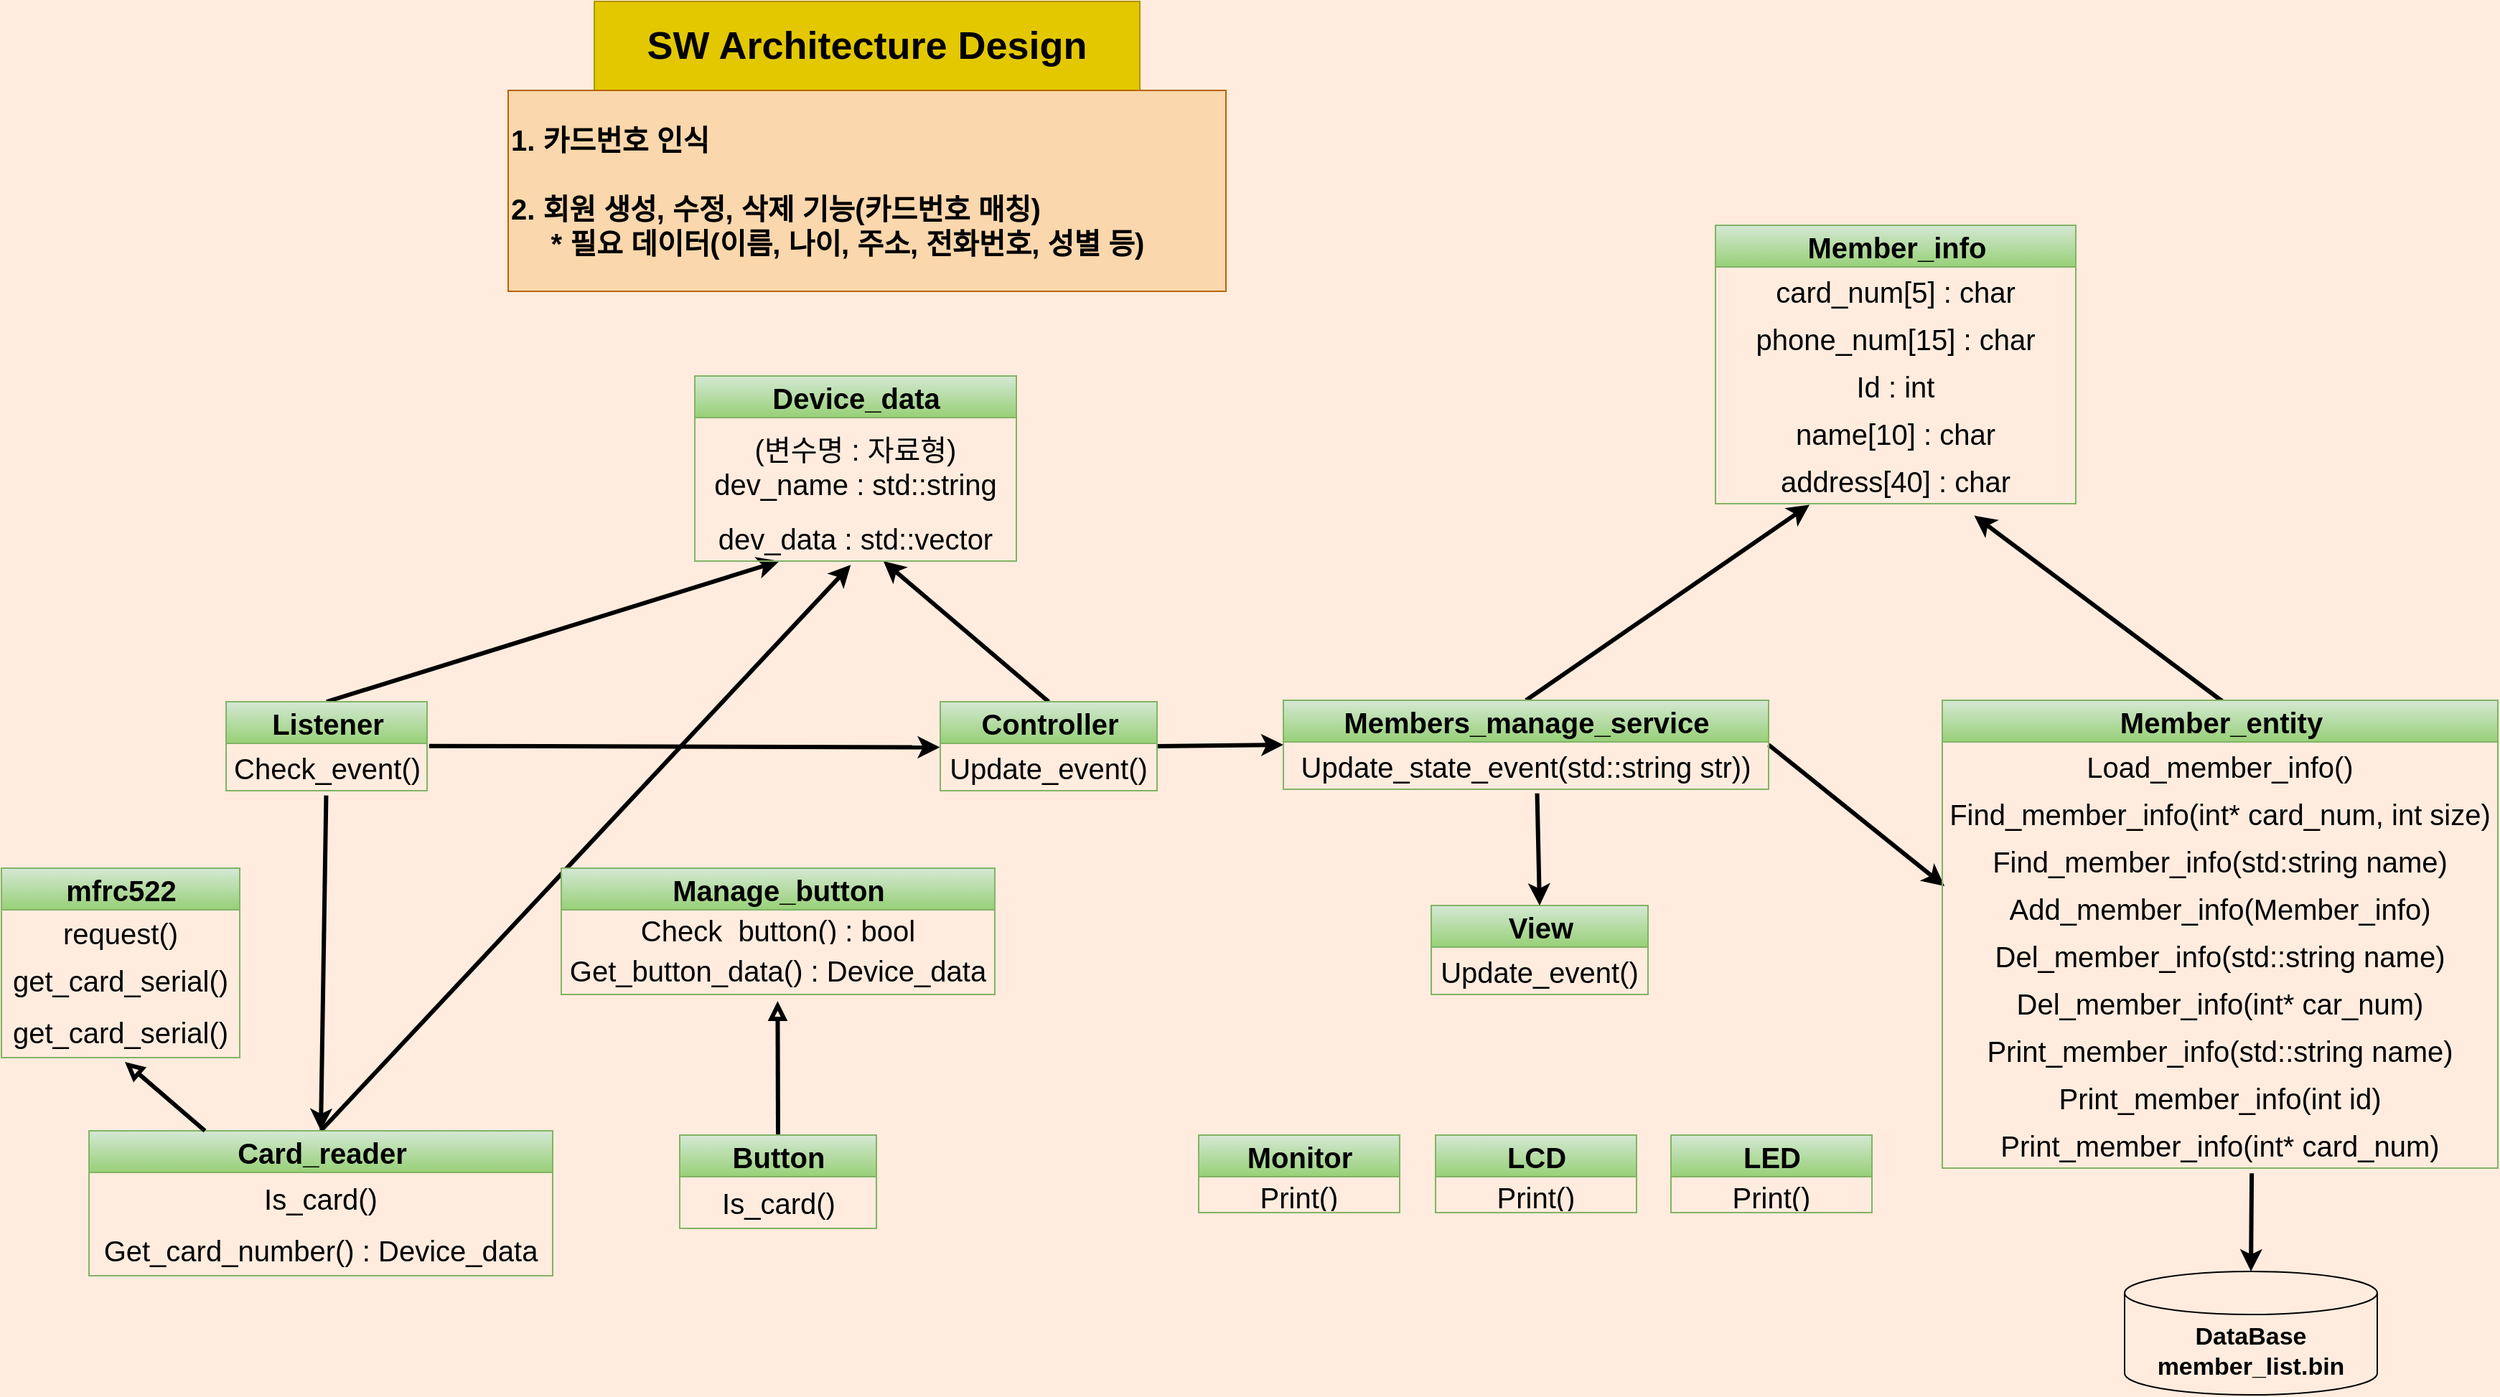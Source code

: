 <mxfile>
    <diagram id="uc_P3f4DxVGDnvg-8Ux_" name="페이지-1">
        <mxGraphModel dx="3650" dy="944" grid="0" gridSize="10" guides="1" tooltips="1" connect="1" arrows="1" fold="1" page="1" pageScale="1" pageWidth="827" pageHeight="1169" background="#FFECDE" math="0" shadow="0">
            <root>
                <mxCell id="0"/>
                <mxCell id="1" parent="0"/>
                <mxCell id="8" style="edgeStyle=none;html=1;exitX=1.01;exitY=0.055;exitDx=0;exitDy=0;entryX=-0.002;entryY=0.084;entryDx=0;entryDy=0;strokeColor=#000000;strokeWidth=3;entryPerimeter=0;exitPerimeter=0;" parent="1" source="24" target="35" edge="1">
                    <mxGeometry relative="1" as="geometry">
                        <mxPoint x="-1048" y="523" as="sourcePoint"/>
                        <mxPoint x="-1048" y="453" as="targetPoint"/>
                    </mxGeometry>
                </mxCell>
                <mxCell id="9" value="&lt;font color=&quot;#000000&quot; size=&quot;1&quot;&gt;&lt;b style=&quot;font-size: 27px&quot;&gt;SW Architecture Design&lt;/b&gt;&lt;/font&gt;" style="whiteSpace=wrap;html=1;fillColor=#e3c800;fontColor=#000000;strokeColor=#B09500;" parent="1" vertex="1">
                    <mxGeometry x="-1069" y="38" width="380" height="62" as="geometry"/>
                </mxCell>
                <mxCell id="10" value="&lt;div&gt;&lt;b style=&quot;font-size: 20px ; color: rgb(0 , 0 , 0)&quot;&gt;1. 카드번호 인식&lt;/b&gt;&lt;/div&gt;&lt;div&gt;&lt;b style=&quot;font-size: 20px ; color: rgb(0 , 0 , 0)&quot;&gt;&lt;br&gt;&lt;/b&gt;&lt;/div&gt;&lt;font color=&quot;#000000&quot; style=&quot;font-size: 20px&quot;&gt;&lt;div&gt;&lt;b&gt;2. 회원 생성, 수정, 삭제 기능(카드번호 매칭)&lt;/b&gt;&lt;/div&gt;&lt;/font&gt;&lt;b style=&quot;color: rgb(0 , 0 , 0) ; font-size: 20px&quot;&gt;&amp;nbsp; &amp;nbsp; &amp;nbsp;* 필요 데이터(이름, 나이, 주소, 전화번호, 성별 등)&lt;/b&gt;&lt;font color=&quot;#000000&quot; style=&quot;font-size: 20px&quot;&gt;&lt;b&gt;&lt;br&gt;&lt;/b&gt;&lt;/font&gt;" style="whiteSpace=wrap;html=1;fillColor=#fad7ac;strokeColor=#b46504;align=left;" parent="1" vertex="1">
                    <mxGeometry x="-1129" y="100" width="500" height="140" as="geometry"/>
                </mxCell>
                <mxCell id="40" style="edgeStyle=none;rounded=0;html=1;exitX=0.5;exitY=0;exitDx=0;exitDy=0;fontSize=20;fontColor=#000000;strokeColor=#000000;strokeWidth=3;" parent="1" source="23" target="39" edge="1">
                    <mxGeometry relative="1" as="geometry"/>
                </mxCell>
                <mxCell id="23" value="&lt;font color=&quot;#000000&quot;&gt;Listener&lt;/font&gt;" style="swimlane;fontStyle=1;align=center;verticalAlign=middle;childLayout=stackLayout;horizontal=1;startSize=29;horizontalStack=0;resizeParent=1;resizeParentMax=0;resizeLast=0;collapsible=0;marginBottom=0;html=1;fontSize=20;fillColor=#d5e8d4;strokeColor=#82b366;gradientColor=#97d077;" parent="1" vertex="1">
                    <mxGeometry x="-1325.5" y="526" width="140" height="62" as="geometry"/>
                </mxCell>
                <mxCell id="24" value="Check_event()" style="text;html=1;strokeColor=none;fillColor=none;align=center;verticalAlign=middle;spacingLeft=4;spacingRight=4;overflow=hidden;rotatable=0;points=[[0,0.5],[1,0.5]];portConstraint=eastwest;fontSize=20;fontColor=#000000;" parent="23" vertex="1">
                    <mxGeometry y="29" width="140" height="33" as="geometry"/>
                </mxCell>
                <mxCell id="26" value="&lt;font color=&quot;#000000&quot;&gt;Monitor&lt;/font&gt;" style="swimlane;fontStyle=1;align=center;verticalAlign=middle;childLayout=stackLayout;horizontal=1;startSize=29;horizontalStack=0;resizeParent=1;resizeParentMax=0;resizeLast=0;collapsible=0;marginBottom=0;html=1;fontSize=20;fillColor=#d5e8d4;gradientColor=#97d077;strokeColor=#82b366;" parent="1" vertex="1">
                    <mxGeometry x="-648" y="828" width="140" height="54" as="geometry"/>
                </mxCell>
                <mxCell id="27" value="Print()" style="text;html=1;strokeColor=none;fillColor=none;align=center;verticalAlign=middle;spacingLeft=4;spacingRight=4;overflow=hidden;rotatable=0;points=[[0,0.5],[1,0.5]];portConstraint=eastwest;fontSize=20;fontColor=#000000;" parent="26" vertex="1">
                    <mxGeometry y="29" width="140" height="25" as="geometry"/>
                </mxCell>
                <mxCell id="33" style="edgeStyle=none;rounded=0;html=1;fontSize=20;fontColor=#000000;strokeColor=#000000;strokeWidth=3;entryX=0.5;entryY=0;entryDx=0;entryDy=0;exitX=0.498;exitY=1.1;exitDx=0;exitDy=0;exitPerimeter=0;" parent="1" source="24" edge="1" target="28">
                    <mxGeometry relative="1" as="geometry">
                        <mxPoint x="-1048" y="585" as="sourcePoint"/>
                        <mxPoint x="-1255.5" y="718" as="targetPoint"/>
                    </mxGeometry>
                </mxCell>
                <mxCell id="42" style="edgeStyle=none;rounded=0;html=1;exitX=0.5;exitY=0;exitDx=0;exitDy=0;entryX=0.485;entryY=1.081;entryDx=0;entryDy=0;entryPerimeter=0;fontSize=20;fontColor=#000000;strokeColor=#000000;strokeWidth=3;" parent="1" target="39" edge="1" source="28">
                    <mxGeometry relative="1" as="geometry">
                        <mxPoint x="-1174.75" y="718" as="sourcePoint"/>
                    </mxGeometry>
                </mxCell>
                <mxCell id="28" value="&lt;font color=&quot;#000000&quot;&gt;Card_reader&lt;/font&gt;" style="swimlane;fontStyle=1;align=center;verticalAlign=middle;childLayout=stackLayout;horizontal=1;startSize=29;horizontalStack=0;resizeParent=1;resizeParentMax=0;resizeLast=0;collapsible=0;marginBottom=0;html=1;fontSize=20;fillColor=#d5e8d4;gradientColor=#97d077;strokeColor=#82b366;" parent="1" vertex="1">
                    <mxGeometry x="-1421" y="825" width="323" height="101" as="geometry"/>
                </mxCell>
                <mxCell id="30" value="Is_card()" style="text;html=1;strokeColor=none;fillColor=none;align=center;verticalAlign=middle;spacingLeft=4;spacingRight=4;overflow=hidden;rotatable=0;points=[[0,0.5],[1,0.5]];portConstraint=eastwest;fontSize=20;fontColor=#000000;" parent="28" vertex="1">
                    <mxGeometry y="29" width="323" height="36" as="geometry"/>
                </mxCell>
                <mxCell id="51" value="Get_card_number() : Device_data" style="text;html=1;strokeColor=none;fillColor=none;align=center;verticalAlign=middle;spacingLeft=4;spacingRight=4;overflow=hidden;rotatable=0;points=[[0,0.5],[1,0.5]];portConstraint=eastwest;fontSize=20;fontColor=#000000;" parent="28" vertex="1">
                    <mxGeometry y="65" width="323" height="36" as="geometry"/>
                </mxCell>
                <mxCell id="41" style="edgeStyle=none;rounded=0;html=1;exitX=0.5;exitY=0;exitDx=0;exitDy=0;fontSize=20;fontColor=#000000;strokeColor=#000000;strokeWidth=3;" parent="1" source="34" target="39" edge="1">
                    <mxGeometry relative="1" as="geometry"/>
                </mxCell>
                <mxCell id="53" style="edgeStyle=none;html=1;entryX=0.5;entryY=0;entryDx=0;entryDy=0;entryPerimeter=0;fontSize=17;fontColor=#000000;strokeColor=#000000;strokeWidth=3;exitX=0.557;exitY=1.11;exitDx=0;exitDy=0;exitPerimeter=0;" parent="1" source="82" target="52" edge="1">
                    <mxGeometry relative="1" as="geometry">
                        <mxPoint x="-328" y="652" as="sourcePoint"/>
                    </mxGeometry>
                </mxCell>
                <mxCell id="73" style="edgeStyle=none;html=1;exitX=1;exitY=0.5;exitDx=0;exitDy=0;entryX=0;entryY=0.5;entryDx=0;entryDy=0;strokeColor=#000000;strokeWidth=3;" parent="1" source="34" target="54" edge="1">
                    <mxGeometry relative="1" as="geometry"/>
                </mxCell>
                <mxCell id="34" value="&lt;font color=&quot;#000000&quot;&gt;Controller&lt;/font&gt;" style="swimlane;fontStyle=1;align=center;verticalAlign=middle;childLayout=stackLayout;horizontal=1;startSize=29;horizontalStack=0;resizeParent=1;resizeParentMax=0;resizeLast=0;collapsible=0;marginBottom=0;html=1;fontSize=20;fillColor=#d5e8d4;strokeColor=#82b366;gradientColor=#97d077;" parent="1" vertex="1">
                    <mxGeometry x="-828" y="526" width="151" height="62" as="geometry"/>
                </mxCell>
                <mxCell id="35" value="Update_event()" style="text;html=1;strokeColor=none;fillColor=none;align=center;verticalAlign=middle;spacingLeft=4;spacingRight=4;overflow=hidden;rotatable=0;points=[[0,0.5],[1,0.5]];portConstraint=eastwest;fontSize=20;fontColor=#000000;" parent="34" vertex="1">
                    <mxGeometry y="29" width="151" height="33" as="geometry"/>
                </mxCell>
                <mxCell id="37" value="&lt;font color=&quot;#000000&quot;&gt;Device_data&lt;/font&gt;" style="swimlane;fontStyle=1;align=center;verticalAlign=middle;childLayout=stackLayout;horizontal=1;startSize=29;horizontalStack=0;resizeParent=1;resizeParentMax=0;resizeLast=0;collapsible=0;marginBottom=0;html=1;fontSize=20;fillColor=#d5e8d4;strokeColor=#82b366;gradientColor=#97d077;" parent="1" vertex="1">
                    <mxGeometry x="-999" y="299" width="224" height="129" as="geometry"/>
                </mxCell>
                <mxCell id="38" value="(변수명 : 자료형)&lt;br&gt;dev_name : std::string" style="text;html=1;strokeColor=none;fillColor=none;align=center;verticalAlign=middle;spacingLeft=4;spacingRight=4;overflow=hidden;rotatable=0;points=[[0,0.5],[1,0.5]];portConstraint=eastwest;fontSize=20;fontColor=#000000;" parent="37" vertex="1">
                    <mxGeometry y="29" width="224" height="67" as="geometry"/>
                </mxCell>
                <mxCell id="39" value="dev_data : std::vector" style="text;html=1;strokeColor=none;fillColor=none;align=center;verticalAlign=middle;spacingLeft=4;spacingRight=4;overflow=hidden;rotatable=0;points=[[0,0.5],[1,0.5]];portConstraint=eastwest;fontSize=20;fontColor=#000000;" parent="37" vertex="1">
                    <mxGeometry y="96" width="224" height="33" as="geometry"/>
                </mxCell>
                <mxCell id="46" style="edgeStyle=none;rounded=0;html=1;fontSize=20;fontColor=#000000;strokeColor=#000000;strokeWidth=3;endArrow=block;endFill=0;exitX=0.25;exitY=0;exitDx=0;exitDy=0;" parent="1" edge="1" source="28">
                    <mxGeometry relative="1" as="geometry">
                        <mxPoint x="-1396" y="777" as="targetPoint"/>
                        <mxPoint x="-1356" y="819" as="sourcePoint"/>
                    </mxGeometry>
                </mxCell>
                <mxCell id="43" value="&lt;font color=&quot;#000000&quot;&gt;mfrc522&lt;/font&gt;" style="swimlane;fontStyle=1;align=center;verticalAlign=middle;childLayout=stackLayout;horizontal=1;startSize=29;horizontalStack=0;resizeParent=1;resizeParentMax=0;resizeLast=0;collapsible=0;marginBottom=0;html=1;fontSize=20;fillColor=#d5e8d4;gradientColor=#97d077;strokeColor=#82b366;" parent="1" vertex="1">
                    <mxGeometry x="-1482" y="642" width="166" height="132" as="geometry"/>
                </mxCell>
                <mxCell id="44" value="request()" style="text;html=1;strokeColor=none;fillColor=none;align=center;verticalAlign=middle;spacingLeft=4;spacingRight=4;overflow=hidden;rotatable=0;points=[[0,0.5],[1,0.5]];portConstraint=eastwest;fontSize=20;fontColor=#000000;" parent="43" vertex="1">
                    <mxGeometry y="29" width="166" height="31" as="geometry"/>
                </mxCell>
                <mxCell id="45" value="get_card_serial()" style="text;html=1;strokeColor=none;fillColor=none;align=center;verticalAlign=middle;spacingLeft=4;spacingRight=4;overflow=hidden;rotatable=0;points=[[0,0.5],[1,0.5]];portConstraint=eastwest;fontSize=20;fontColor=#000000;" parent="43" vertex="1">
                    <mxGeometry y="60" width="166" height="36" as="geometry"/>
                </mxCell>
                <mxCell id="96" value="get_card_serial()" style="text;html=1;strokeColor=none;fillColor=none;align=center;verticalAlign=middle;spacingLeft=4;spacingRight=4;overflow=hidden;rotatable=0;points=[[0,0.5],[1,0.5]];portConstraint=eastwest;fontSize=20;fontColor=#000000;" vertex="1" parent="43">
                    <mxGeometry y="96" width="166" height="36" as="geometry"/>
                </mxCell>
                <mxCell id="52" value="&lt;font color=&quot;#000000&quot; size=&quot;1&quot;&gt;&lt;b style=&quot;font-size: 17px&quot;&gt;DataBase&lt;br&gt;member_list.bin&lt;br&gt;&lt;/b&gt;&lt;/font&gt;" style="shape=cylinder3;whiteSpace=wrap;html=1;boundedLbl=1;backgroundOutline=1;size=15;fillColor=none;strokeColor=#000000;" parent="1" vertex="1">
                    <mxGeometry x="-3" y="923" width="176" height="86" as="geometry"/>
                </mxCell>
                <mxCell id="70" style="edgeStyle=none;html=1;exitX=0.5;exitY=0;exitDx=0;exitDy=0;strokeColor=#000000;strokeWidth=3;entryX=0.261;entryY=1.021;entryDx=0;entryDy=0;entryPerimeter=0;" parent="1" source="54" edge="1" target="62">
                    <mxGeometry relative="1" as="geometry">
                        <mxPoint x="-294" y="401" as="targetPoint"/>
                    </mxGeometry>
                </mxCell>
                <mxCell id="71" style="edgeStyle=none;html=1;exitX=1;exitY=0.5;exitDx=0;exitDy=0;entryX=0.004;entryY=0.045;entryDx=0;entryDy=0;entryPerimeter=0;strokeColor=#000000;strokeWidth=3;" parent="1" source="54" target="58" edge="1">
                    <mxGeometry relative="1" as="geometry"/>
                </mxCell>
                <mxCell id="54" value="&lt;font color=&quot;#000000&quot;&gt;Members_manage_service&lt;/font&gt;" style="swimlane;fontStyle=1;align=center;verticalAlign=middle;childLayout=stackLayout;horizontal=1;startSize=29;horizontalStack=0;resizeParent=1;resizeParentMax=0;resizeLast=0;collapsible=0;marginBottom=0;html=1;fontSize=20;fillColor=#d5e8d4;strokeColor=#82b366;gradientColor=#97d077;" parent="1" vertex="1">
                    <mxGeometry x="-589" y="525" width="338" height="62" as="geometry"/>
                </mxCell>
                <mxCell id="55" value="Update_state_event(std::string str))" style="text;html=1;strokeColor=none;fillColor=none;align=center;verticalAlign=middle;spacingLeft=4;spacingRight=4;overflow=hidden;rotatable=0;points=[[0,0.5],[1,0.5]];portConstraint=eastwest;fontSize=20;fontColor=#000000;" parent="54" vertex="1">
                    <mxGeometry y="29" width="338" height="33" as="geometry"/>
                </mxCell>
                <mxCell id="69" style="edgeStyle=none;html=1;exitX=0.5;exitY=0;exitDx=0;exitDy=0;entryX=0.718;entryY=1.251;entryDx=0;entryDy=0;strokeWidth=3;strokeColor=#000000;entryPerimeter=0;" parent="1" target="62" edge="1">
                    <mxGeometry relative="1" as="geometry">
                        <mxPoint x="65.5" y="526" as="sourcePoint"/>
                    </mxGeometry>
                </mxCell>
                <mxCell id="57" value="&lt;font color=&quot;#000000&quot;&gt;Member_entity&lt;/font&gt;" style="swimlane;fontStyle=1;align=center;verticalAlign=middle;childLayout=stackLayout;horizontal=1;startSize=29;horizontalStack=0;resizeParent=1;resizeParentMax=0;resizeLast=0;collapsible=0;marginBottom=0;html=1;fontSize=20;fillColor=#d5e8d4;strokeColor=#82b366;gradientColor=#97d077;" parent="1" vertex="1">
                    <mxGeometry x="-130" y="525" width="387" height="326" as="geometry"/>
                </mxCell>
                <mxCell id="79" value="Load_member_info()" style="text;html=1;strokeColor=none;fillColor=none;align=center;verticalAlign=middle;spacingLeft=4;spacingRight=4;overflow=hidden;rotatable=0;points=[[0,0.5],[1,0.5]];portConstraint=eastwest;fontSize=20;fontColor=#000000;" parent="57" vertex="1">
                    <mxGeometry y="29" width="387" height="33" as="geometry"/>
                </mxCell>
                <mxCell id="80" value="Find_member_info(int* card_num, int size)" style="text;html=1;strokeColor=none;fillColor=none;align=center;verticalAlign=middle;spacingLeft=4;spacingRight=4;overflow=hidden;rotatable=0;points=[[0,0.5],[1,0.5]];portConstraint=eastwest;fontSize=20;fontColor=#000000;" parent="57" vertex="1">
                    <mxGeometry y="62" width="387" height="33" as="geometry"/>
                </mxCell>
                <mxCell id="81" value="Find_member_info(std:string name)" style="text;html=1;strokeColor=none;fillColor=none;align=center;verticalAlign=middle;spacingLeft=4;spacingRight=4;overflow=hidden;rotatable=0;points=[[0,0.5],[1,0.5]];portConstraint=eastwest;fontSize=20;fontColor=#000000;" parent="57" vertex="1">
                    <mxGeometry y="95" width="387" height="33" as="geometry"/>
                </mxCell>
                <mxCell id="58" value="Add_member_info(Member_info)" style="text;html=1;strokeColor=none;fillColor=none;align=center;verticalAlign=middle;spacingLeft=4;spacingRight=4;overflow=hidden;rotatable=0;points=[[0,0.5],[1,0.5]];portConstraint=eastwest;fontSize=20;fontColor=#000000;" parent="57" vertex="1">
                    <mxGeometry y="128" width="387" height="33" as="geometry"/>
                </mxCell>
                <mxCell id="83" value="Del_member_info(std::string name)" style="text;html=1;strokeColor=none;fillColor=none;align=center;verticalAlign=middle;spacingLeft=4;spacingRight=4;overflow=hidden;rotatable=0;points=[[0,0.5],[1,0.5]];portConstraint=eastwest;fontSize=20;fontColor=#000000;" parent="57" vertex="1">
                    <mxGeometry y="161" width="387" height="33" as="geometry"/>
                </mxCell>
                <mxCell id="85" value="Del_member_info(int* car_num)" style="text;html=1;strokeColor=none;fillColor=none;align=center;verticalAlign=middle;spacingLeft=4;spacingRight=4;overflow=hidden;rotatable=0;points=[[0,0.5],[1,0.5]];portConstraint=eastwest;fontSize=20;fontColor=#000000;" parent="57" vertex="1">
                    <mxGeometry y="194" width="387" height="33" as="geometry"/>
                </mxCell>
                <mxCell id="77" value="Print_member_info(std::string name)" style="text;html=1;strokeColor=none;fillColor=none;align=center;verticalAlign=middle;spacingLeft=4;spacingRight=4;overflow=hidden;rotatable=0;points=[[0,0.5],[1,0.5]];portConstraint=eastwest;fontSize=20;fontColor=#000000;" parent="57" vertex="1">
                    <mxGeometry y="227" width="387" height="33" as="geometry"/>
                </mxCell>
                <mxCell id="78" value="Print_member_info(int id)" style="text;html=1;strokeColor=none;fillColor=none;align=center;verticalAlign=middle;spacingLeft=4;spacingRight=4;overflow=hidden;rotatable=0;points=[[0,0.5],[1,0.5]];portConstraint=eastwest;fontSize=20;fontColor=#000000;" parent="57" vertex="1">
                    <mxGeometry y="260" width="387" height="33" as="geometry"/>
                </mxCell>
                <mxCell id="82" value="Print_member_info(int* card_num)" style="text;html=1;strokeColor=none;fillColor=none;align=center;verticalAlign=middle;spacingLeft=4;spacingRight=4;overflow=hidden;rotatable=0;points=[[0,0.5],[1,0.5]];portConstraint=eastwest;fontSize=20;fontColor=#000000;" parent="57" vertex="1">
                    <mxGeometry y="293" width="387" height="33" as="geometry"/>
                </mxCell>
                <mxCell id="59" value="&lt;font color=&quot;#000000&quot;&gt;Member_info&lt;/font&gt;" style="swimlane;fontStyle=1;align=center;verticalAlign=middle;childLayout=stackLayout;horizontal=1;startSize=29;horizontalStack=0;resizeParent=1;resizeParentMax=0;resizeLast=0;collapsible=0;marginBottom=0;html=1;fontSize=20;fillColor=#d5e8d4;strokeColor=#82b366;gradientColor=#97d077;" parent="1" vertex="1">
                    <mxGeometry x="-288" y="194" width="251" height="194" as="geometry"/>
                </mxCell>
                <mxCell id="64" value="card_num[5] : char" style="text;html=1;strokeColor=none;fillColor=none;align=center;verticalAlign=middle;spacingLeft=4;spacingRight=4;overflow=hidden;rotatable=0;points=[[0,0.5],[1,0.5]];portConstraint=eastwest;fontSize=20;fontColor=#000000;" parent="59" vertex="1">
                    <mxGeometry y="29" width="251" height="33" as="geometry"/>
                </mxCell>
                <mxCell id="63" value="phone_num[15] : char" style="text;html=1;strokeColor=none;fillColor=none;align=center;verticalAlign=middle;spacingLeft=4;spacingRight=4;overflow=hidden;rotatable=0;points=[[0,0.5],[1,0.5]];portConstraint=eastwest;fontSize=20;fontColor=#000000;" parent="59" vertex="1">
                    <mxGeometry y="62" width="251" height="33" as="geometry"/>
                </mxCell>
                <mxCell id="60" value="Id : int" style="text;html=1;strokeColor=none;fillColor=none;align=center;verticalAlign=middle;spacingLeft=4;spacingRight=4;overflow=hidden;rotatable=0;points=[[0,0.5],[1,0.5]];portConstraint=eastwest;fontSize=20;fontColor=#000000;" parent="59" vertex="1">
                    <mxGeometry y="95" width="251" height="33" as="geometry"/>
                </mxCell>
                <mxCell id="61" value="name[10] : char" style="text;html=1;strokeColor=none;fillColor=none;align=center;verticalAlign=middle;spacingLeft=4;spacingRight=4;overflow=hidden;rotatable=0;points=[[0,0.5],[1,0.5]];portConstraint=eastwest;fontSize=20;fontColor=#000000;" parent="59" vertex="1">
                    <mxGeometry y="128" width="251" height="33" as="geometry"/>
                </mxCell>
                <mxCell id="62" value="address[40] : char" style="text;html=1;strokeColor=none;fillColor=none;align=center;verticalAlign=middle;spacingLeft=4;spacingRight=4;overflow=hidden;rotatable=0;points=[[0,0.5],[1,0.5]];portConstraint=eastwest;fontSize=20;fontColor=#000000;" parent="59" vertex="1">
                    <mxGeometry y="161" width="251" height="33" as="geometry"/>
                </mxCell>
                <mxCell id="88" style="edgeStyle=none;html=1;exitX=0.5;exitY=0;exitDx=0;exitDy=0;entryX=0.499;entryY=1.136;entryDx=0;entryDy=0;entryPerimeter=0;strokeColor=#000000;strokeWidth=3;endArrow=block;endFill=0;" parent="1" source="66" target="89" edge="1">
                    <mxGeometry relative="1" as="geometry"/>
                </mxCell>
                <mxCell id="66" value="&lt;font color=&quot;#000000&quot;&gt;Button&lt;/font&gt;" style="swimlane;fontStyle=1;align=center;verticalAlign=middle;childLayout=stackLayout;horizontal=1;startSize=29;horizontalStack=0;resizeParent=1;resizeParentMax=0;resizeLast=0;collapsible=0;marginBottom=0;html=1;fontSize=20;fillColor=#d5e8d4;gradientColor=#97d077;strokeColor=#82b366;" parent="1" vertex="1">
                    <mxGeometry x="-1009.5" y="828" width="137" height="65" as="geometry"/>
                </mxCell>
                <mxCell id="67" value="Is_card()" style="text;html=1;strokeColor=none;fillColor=none;align=center;verticalAlign=middle;spacingLeft=4;spacingRight=4;overflow=hidden;rotatable=0;points=[[0,0.5],[1,0.5]];portConstraint=eastwest;fontSize=20;fontColor=#000000;" parent="66" vertex="1">
                    <mxGeometry y="29" width="137" height="36" as="geometry"/>
                </mxCell>
                <mxCell id="86" value="&lt;font color=&quot;#000000&quot;&gt;Manage_button&lt;/font&gt;" style="swimlane;fontStyle=1;align=center;verticalAlign=middle;childLayout=stackLayout;horizontal=1;startSize=29;horizontalStack=0;resizeParent=1;resizeParentMax=0;resizeLast=0;collapsible=0;marginBottom=0;html=1;fontSize=20;fillColor=#d5e8d4;gradientColor=#97d077;strokeColor=#82b366;" parent="1" vertex="1">
                    <mxGeometry x="-1092" y="642" width="302" height="88" as="geometry"/>
                </mxCell>
                <mxCell id="87" value="Check_button() : bool" style="text;html=1;strokeColor=none;fillColor=none;align=center;verticalAlign=middle;spacingLeft=4;spacingRight=4;overflow=hidden;rotatable=0;points=[[0,0.5],[1,0.5]];portConstraint=eastwest;fontSize=20;fontColor=#000000;" parent="86" vertex="1">
                    <mxGeometry y="29" width="302" height="25" as="geometry"/>
                </mxCell>
                <mxCell id="89" value="Get_button_data() : Device_data" style="text;html=1;strokeColor=none;fillColor=none;align=center;verticalAlign=middle;spacingLeft=4;spacingRight=4;overflow=hidden;rotatable=0;points=[[0,0.5],[1,0.5]];portConstraint=eastwest;fontSize=20;fontColor=#000000;" parent="86" vertex="1">
                    <mxGeometry y="54" width="302" height="34" as="geometry"/>
                </mxCell>
                <mxCell id="90" value="&lt;font color=&quot;#000000&quot;&gt;View&lt;/font&gt;" style="swimlane;fontStyle=1;align=center;verticalAlign=middle;childLayout=stackLayout;horizontal=1;startSize=29;horizontalStack=0;resizeParent=1;resizeParentMax=0;resizeLast=0;collapsible=0;marginBottom=0;html=1;fontSize=20;fillColor=#d5e8d4;strokeColor=#82b366;gradientColor=#97d077;" vertex="1" parent="1">
                    <mxGeometry x="-486" y="668" width="151" height="62" as="geometry"/>
                </mxCell>
                <mxCell id="91" value="Update_event()" style="text;html=1;strokeColor=none;fillColor=none;align=center;verticalAlign=middle;spacingLeft=4;spacingRight=4;overflow=hidden;rotatable=0;points=[[0,0.5],[1,0.5]];portConstraint=eastwest;fontSize=20;fontColor=#000000;" vertex="1" parent="90">
                    <mxGeometry y="29" width="151" height="33" as="geometry"/>
                </mxCell>
                <mxCell id="92" value="&lt;font color=&quot;#000000&quot;&gt;LCD&lt;/font&gt;" style="swimlane;fontStyle=1;align=center;verticalAlign=middle;childLayout=stackLayout;horizontal=1;startSize=29;horizontalStack=0;resizeParent=1;resizeParentMax=0;resizeLast=0;collapsible=0;marginBottom=0;html=1;fontSize=20;fillColor=#d5e8d4;gradientColor=#97d077;strokeColor=#82b366;" vertex="1" parent="1">
                    <mxGeometry x="-483" y="828" width="140" height="54" as="geometry"/>
                </mxCell>
                <mxCell id="93" value="Print()" style="text;html=1;strokeColor=none;fillColor=none;align=center;verticalAlign=middle;spacingLeft=4;spacingRight=4;overflow=hidden;rotatable=0;points=[[0,0.5],[1,0.5]];portConstraint=eastwest;fontSize=20;fontColor=#000000;" vertex="1" parent="92">
                    <mxGeometry y="29" width="140" height="25" as="geometry"/>
                </mxCell>
                <mxCell id="94" value="&lt;font color=&quot;#000000&quot;&gt;LED&lt;/font&gt;" style="swimlane;fontStyle=1;align=center;verticalAlign=middle;childLayout=stackLayout;horizontal=1;startSize=29;horizontalStack=0;resizeParent=1;resizeParentMax=0;resizeLast=0;collapsible=0;marginBottom=0;html=1;fontSize=20;fillColor=#d5e8d4;gradientColor=#97d077;strokeColor=#82b366;" vertex="1" parent="1">
                    <mxGeometry x="-319" y="828" width="140" height="54" as="geometry"/>
                </mxCell>
                <mxCell id="95" value="Print()" style="text;html=1;strokeColor=none;fillColor=none;align=center;verticalAlign=middle;spacingLeft=4;spacingRight=4;overflow=hidden;rotatable=0;points=[[0,0.5],[1,0.5]];portConstraint=eastwest;fontSize=20;fontColor=#000000;" vertex="1" parent="94">
                    <mxGeometry y="29" width="140" height="25" as="geometry"/>
                </mxCell>
                <mxCell id="97" style="edgeStyle=none;html=1;exitX=0.523;exitY=1.087;exitDx=0;exitDy=0;entryX=0.5;entryY=0;entryDx=0;entryDy=0;endArrow=classic;endFill=1;strokeColor=#000000;strokeWidth=3;exitPerimeter=0;" edge="1" parent="1" source="55" target="90">
                    <mxGeometry relative="1" as="geometry"/>
                </mxCell>
            </root>
        </mxGraphModel>
    </diagram>
</mxfile>